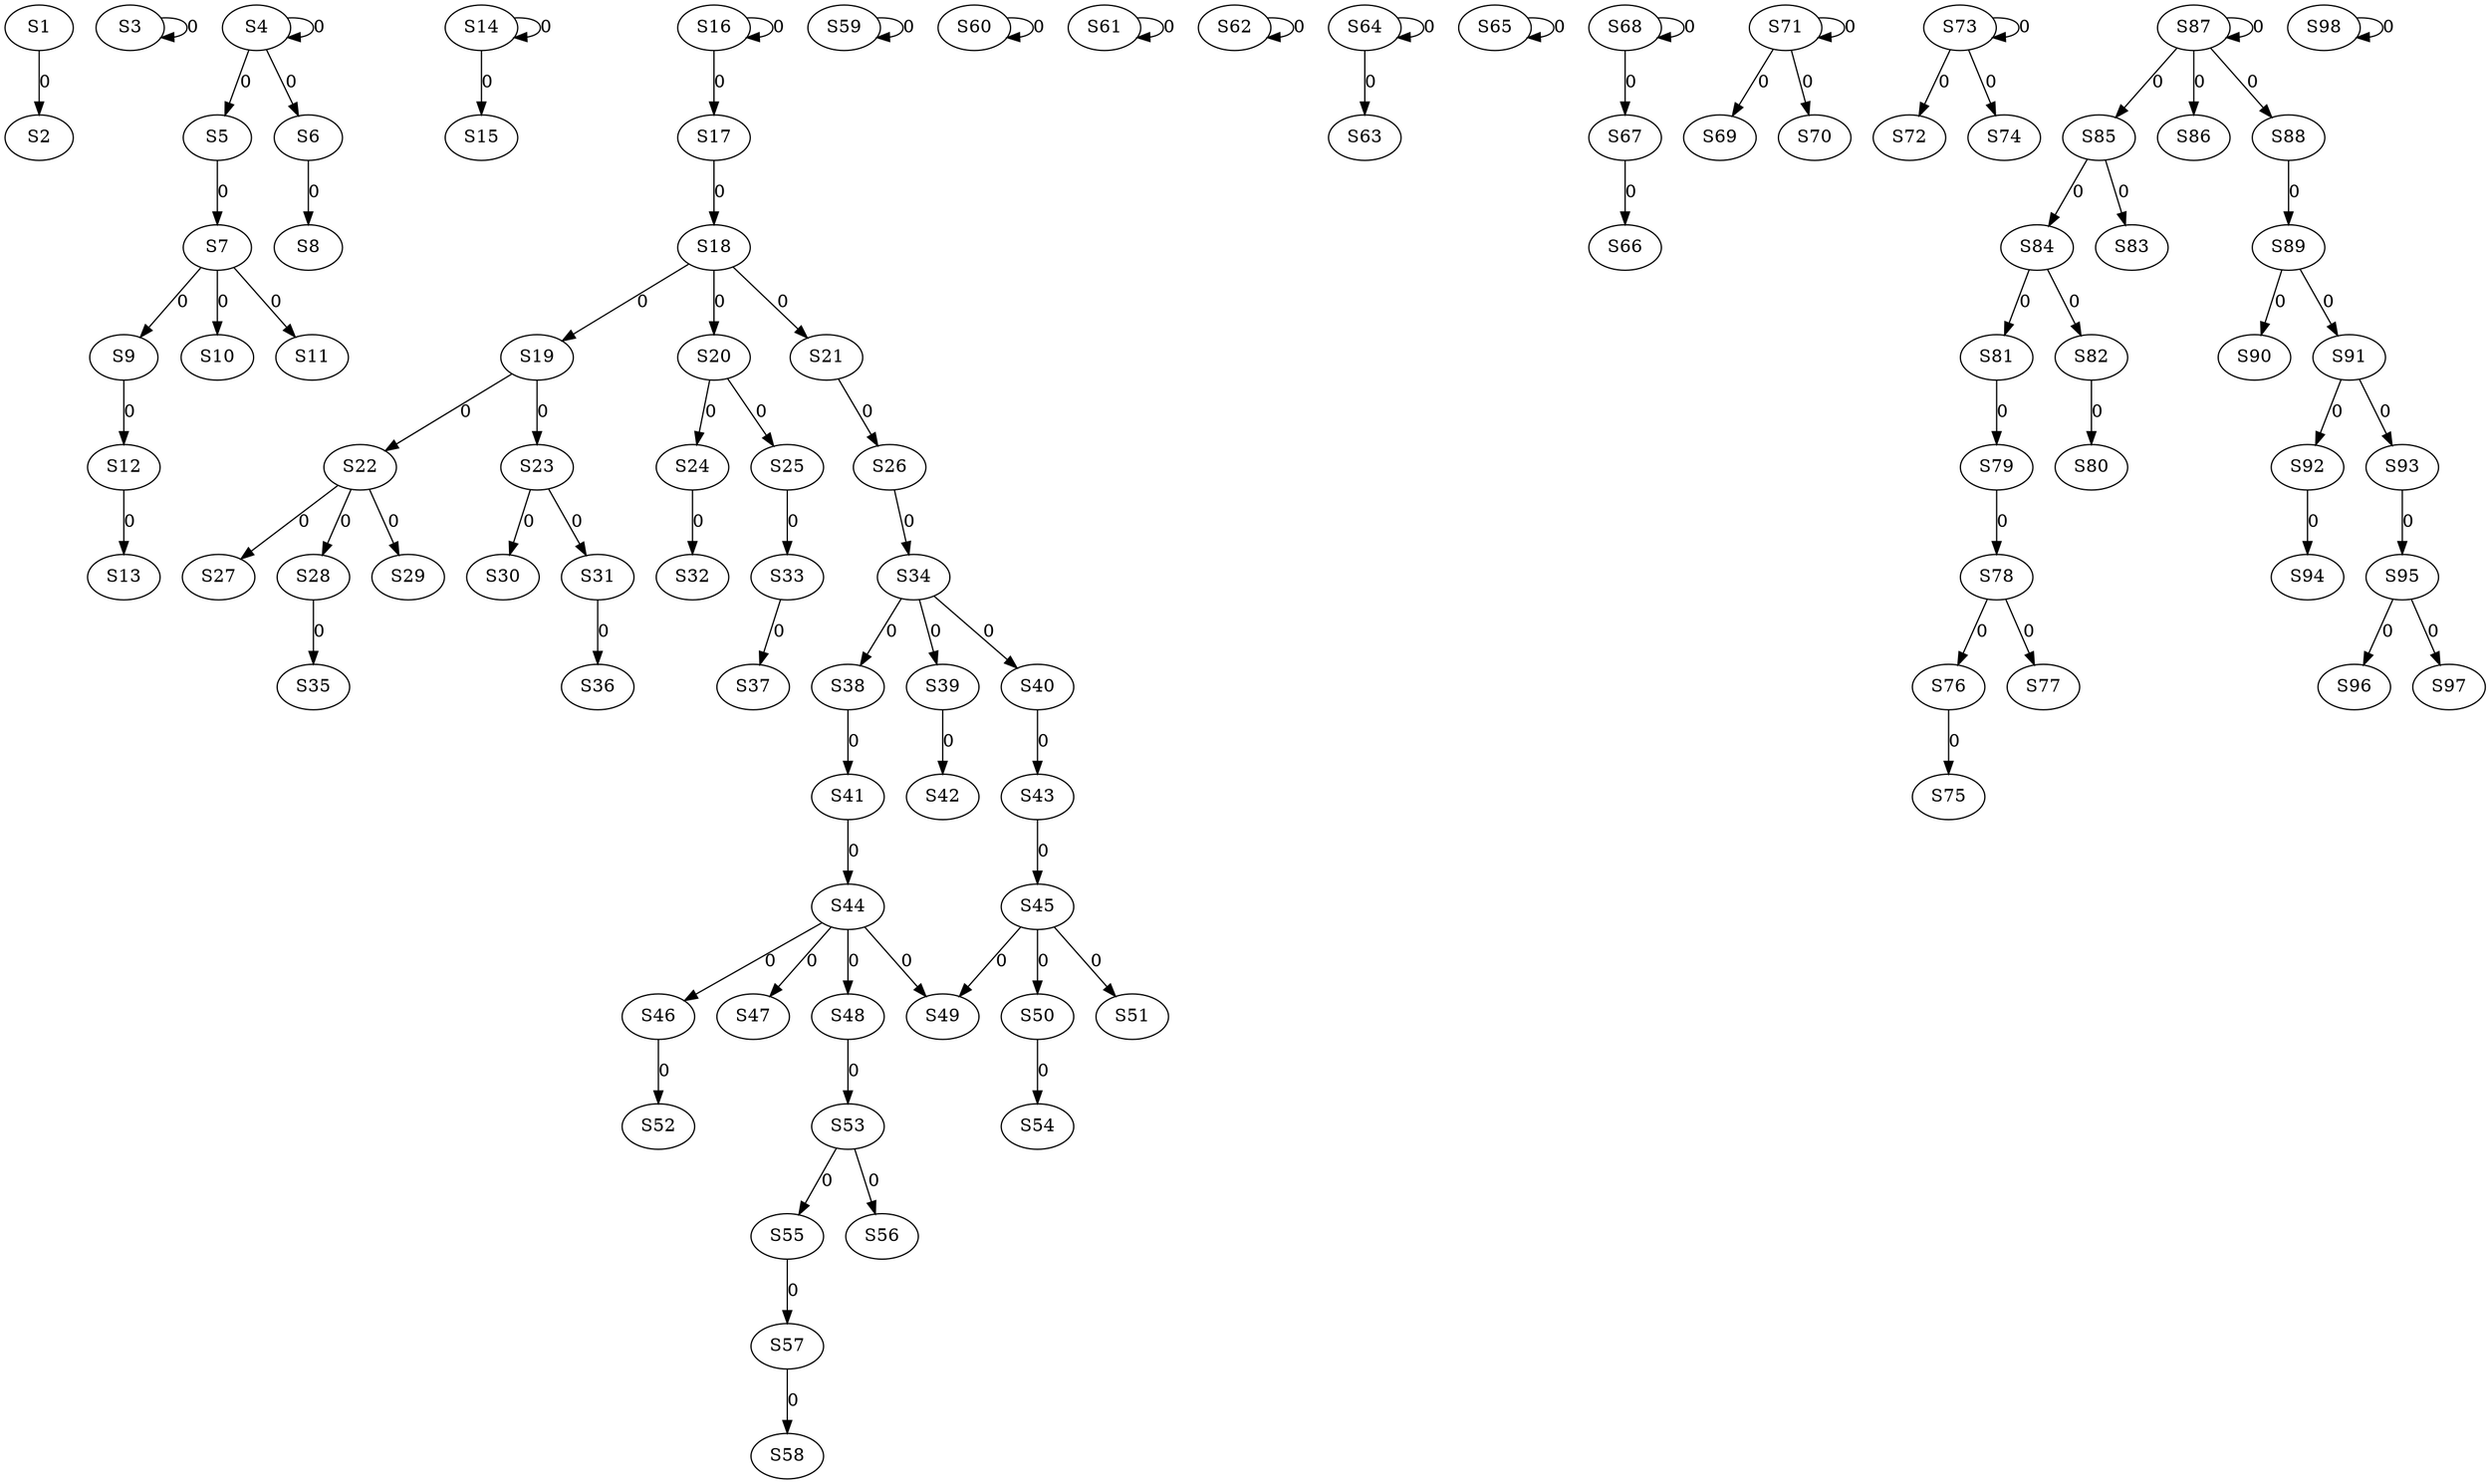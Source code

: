strict digraph {
	S1 -> S2 [ label = 0 ];
	S3 -> S3 [ label = 0 ];
	S4 -> S4 [ label = 0 ];
	S4 -> S5 [ label = 0 ];
	S4 -> S6 [ label = 0 ];
	S5 -> S7 [ label = 0 ];
	S6 -> S8 [ label = 0 ];
	S7 -> S9 [ label = 0 ];
	S7 -> S10 [ label = 0 ];
	S7 -> S11 [ label = 0 ];
	S9 -> S12 [ label = 0 ];
	S12 -> S13 [ label = 0 ];
	S14 -> S14 [ label = 0 ];
	S14 -> S15 [ label = 0 ];
	S16 -> S16 [ label = 0 ];
	S16 -> S17 [ label = 0 ];
	S17 -> S18 [ label = 0 ];
	S18 -> S19 [ label = 0 ];
	S18 -> S20 [ label = 0 ];
	S18 -> S21 [ label = 0 ];
	S19 -> S22 [ label = 0 ];
	S19 -> S23 [ label = 0 ];
	S20 -> S24 [ label = 0 ];
	S20 -> S25 [ label = 0 ];
	S21 -> S26 [ label = 0 ];
	S22 -> S27 [ label = 0 ];
	S22 -> S28 [ label = 0 ];
	S22 -> S29 [ label = 0 ];
	S23 -> S30 [ label = 0 ];
	S23 -> S31 [ label = 0 ];
	S24 -> S32 [ label = 0 ];
	S25 -> S33 [ label = 0 ];
	S26 -> S34 [ label = 0 ];
	S28 -> S35 [ label = 0 ];
	S31 -> S36 [ label = 0 ];
	S33 -> S37 [ label = 0 ];
	S34 -> S38 [ label = 0 ];
	S34 -> S39 [ label = 0 ];
	S34 -> S40 [ label = 0 ];
	S38 -> S41 [ label = 0 ];
	S39 -> S42 [ label = 0 ];
	S40 -> S43 [ label = 0 ];
	S41 -> S44 [ label = 0 ];
	S43 -> S45 [ label = 0 ];
	S44 -> S46 [ label = 0 ];
	S44 -> S47 [ label = 0 ];
	S44 -> S48 [ label = 0 ];
	S45 -> S49 [ label = 0 ];
	S45 -> S50 [ label = 0 ];
	S45 -> S51 [ label = 0 ];
	S46 -> S52 [ label = 0 ];
	S48 -> S53 [ label = 0 ];
	S50 -> S54 [ label = 0 ];
	S53 -> S55 [ label = 0 ];
	S53 -> S56 [ label = 0 ];
	S55 -> S57 [ label = 0 ];
	S57 -> S58 [ label = 0 ];
	S59 -> S59 [ label = 0 ];
	S60 -> S60 [ label = 0 ];
	S61 -> S61 [ label = 0 ];
	S62 -> S62 [ label = 0 ];
	S64 -> S63 [ label = 0 ];
	S64 -> S64 [ label = 0 ];
	S65 -> S65 [ label = 0 ];
	S67 -> S66 [ label = 0 ];
	S68 -> S67 [ label = 0 ];
	S68 -> S68 [ label = 0 ];
	S71 -> S69 [ label = 0 ];
	S71 -> S70 [ label = 0 ];
	S71 -> S71 [ label = 0 ];
	S73 -> S72 [ label = 0 ];
	S73 -> S73 [ label = 0 ];
	S73 -> S74 [ label = 0 ];
	S76 -> S75 [ label = 0 ];
	S78 -> S76 [ label = 0 ];
	S78 -> S77 [ label = 0 ];
	S79 -> S78 [ label = 0 ];
	S81 -> S79 [ label = 0 ];
	S82 -> S80 [ label = 0 ];
	S84 -> S81 [ label = 0 ];
	S84 -> S82 [ label = 0 ];
	S85 -> S83 [ label = 0 ];
	S85 -> S84 [ label = 0 ];
	S87 -> S85 [ label = 0 ];
	S87 -> S86 [ label = 0 ];
	S87 -> S87 [ label = 0 ];
	S87 -> S88 [ label = 0 ];
	S88 -> S89 [ label = 0 ];
	S89 -> S90 [ label = 0 ];
	S89 -> S91 [ label = 0 ];
	S91 -> S92 [ label = 0 ];
	S91 -> S93 [ label = 0 ];
	S92 -> S94 [ label = 0 ];
	S93 -> S95 [ label = 0 ];
	S95 -> S96 [ label = 0 ];
	S95 -> S97 [ label = 0 ];
	S98 -> S98 [ label = 0 ];
	S44 -> S49 [ label = 0 ];
}